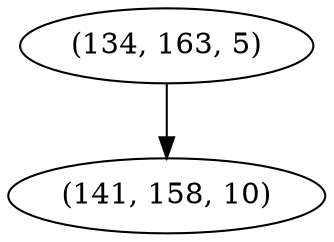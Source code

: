 digraph tree {
    "(134, 163, 5)";
    "(141, 158, 10)";
    "(134, 163, 5)" -> "(141, 158, 10)";
}
